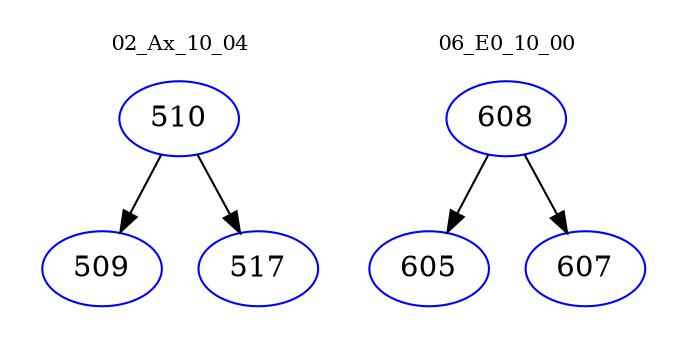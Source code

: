 digraph{
subgraph cluster_0 {
color = white
label = "02_Ax_10_04";
fontsize=10;
T0_510 [label="510", color="blue"]
T0_510 -> T0_509 [color="black"]
T0_509 [label="509", color="blue"]
T0_510 -> T0_517 [color="black"]
T0_517 [label="517", color="blue"]
}
subgraph cluster_1 {
color = white
label = "06_E0_10_00";
fontsize=10;
T1_608 [label="608", color="blue"]
T1_608 -> T1_605 [color="black"]
T1_605 [label="605", color="blue"]
T1_608 -> T1_607 [color="black"]
T1_607 [label="607", color="blue"]
}
}
